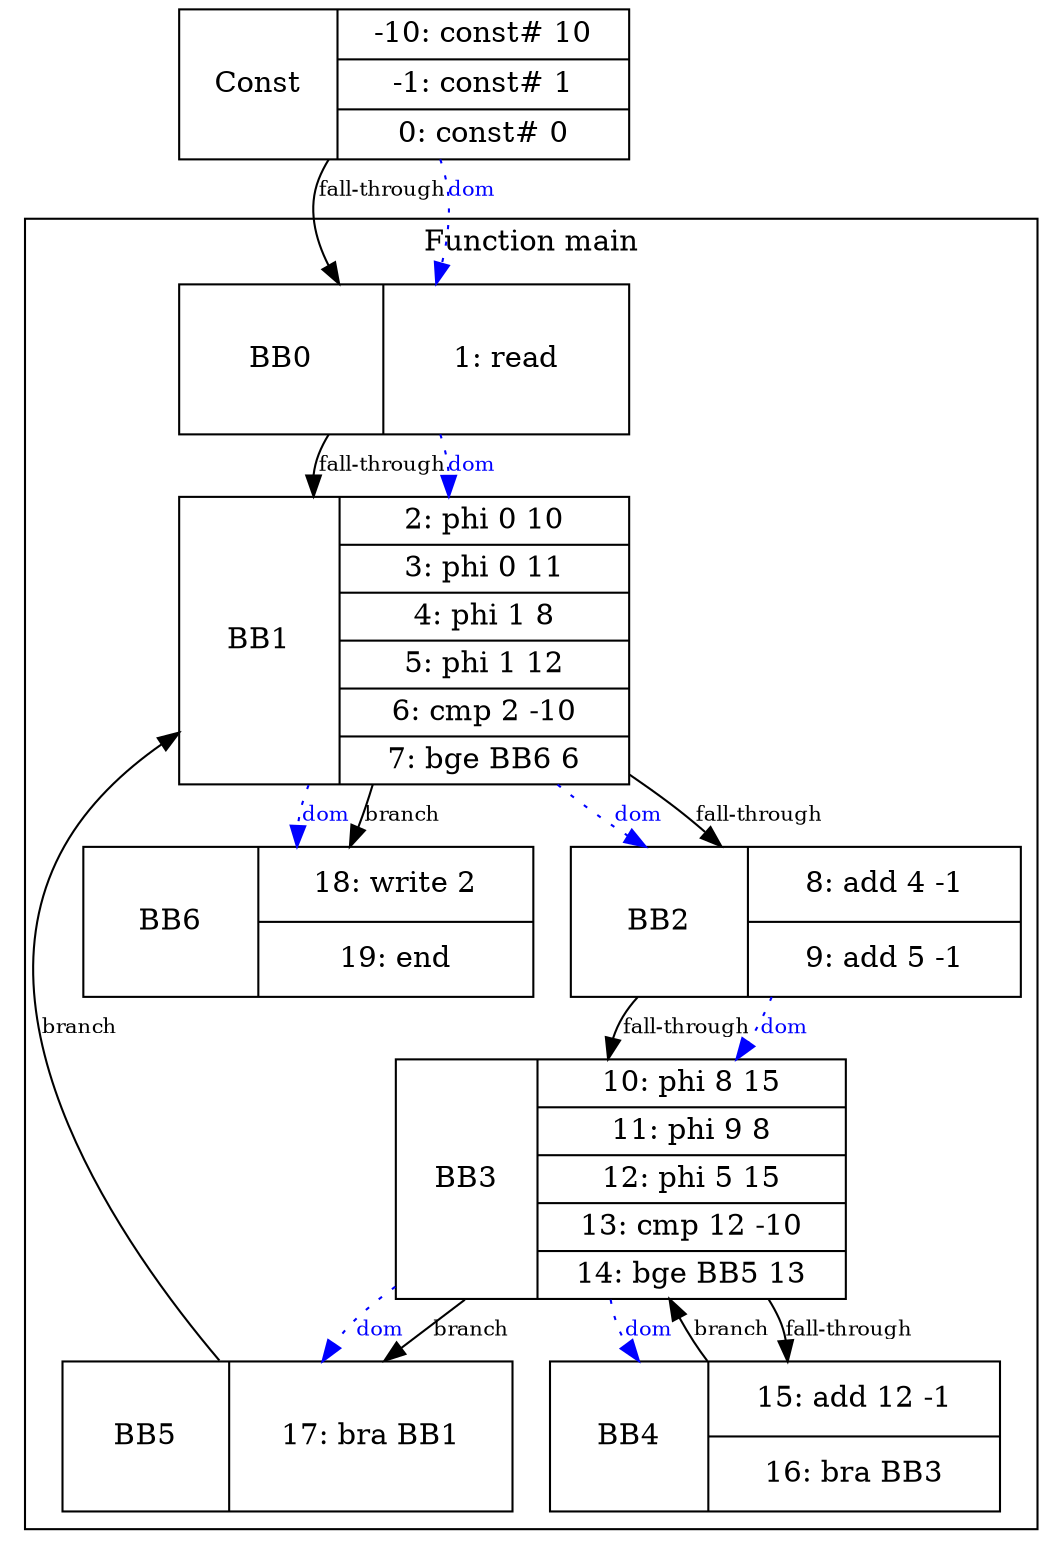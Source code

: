 digraph ir {
subgraph cluster_main {
	node [shape=record];
	label="Function main";
	rankdir=TB;
	ranksep=1.0;
	nodesep=0.5;

	BB0_main [width=3.0, height=1.0, label="BB0 | {1: read}"];
	BB0_main -> BB1_main [label="fall-through", fontsize=10];
	BB1_main [width=3.0, height=1.0, label="BB1 | {2: phi 0 10 | 3: phi 0 11 | 4: phi 1 8 | 5: phi 1 12 | 6: cmp 2 -10 | 7: bge BB6 6}"];
	BB1_main -> BB2_main [label="fall-through", fontsize=10];
	BB1_main -> BB6_main [label="branch", fontsize=10];
	BB0_main -> BB1_main [style=dotted, color=blue, fontsize=10, label="dom", fontcolor=blue];
	BB2_main [width=3.0, height=1.0, label="BB2 | {8: add 4 -1 | 9: add 5 -1}"];
	BB2_main -> BB3_main [label="fall-through", fontsize=10];
	BB1_main -> BB2_main [style=dotted, color=blue, fontsize=10, label="dom", fontcolor=blue];
	BB3_main [width=3.0, height=1.0, label="BB3 | {10: phi 8 15 | 11: phi 9 8 | 12: phi 5 15 | 13: cmp 12 -10 | 14: bge BB5 13}"];
	BB3_main -> BB4_main [label="fall-through", fontsize=10];
	BB3_main -> BB5_main [label="branch", fontsize=10];
	BB2_main -> BB3_main [style=dotted, color=blue, fontsize=10, label="dom", fontcolor=blue];
	BB4_main [width=3.0, height=1.0, label="BB4 | {15: add 12 -1 | 16: bra BB3}"];
	BB4_main -> BB3_main [label="branch", fontsize=10];
	BB3_main -> BB4_main [style=dotted, color=blue, fontsize=10, label="dom", fontcolor=blue];
	BB5_main [width=3.0, height=1.0, label="BB5 | {17: bra BB1}"];
	BB5_main -> BB1_main [label="branch", fontsize=10];
	BB3_main -> BB5_main [style=dotted, color=blue, fontsize=10, label="dom", fontcolor=blue];
	BB6_main [width=3.0, height=1.0, label="BB6 | {18: write 2 | 19: end}"];
	BB1_main -> BB6_main [style=dotted, color=blue, fontsize=10, label="dom", fontcolor=blue];
}
subgraph const_block {
	const_block [shape=record, width=3.0, height=1.0, label="Const | {-10: const# 10 | -1: const# 1 | 0: const# 0}"];
	const_block -> BB0_main [label="fall-through", fontsize=10];
	const_block -> BB0_main [label="dom", color=blue, style=dotted, fontsize=10, fontcolor=blue];
}
}
